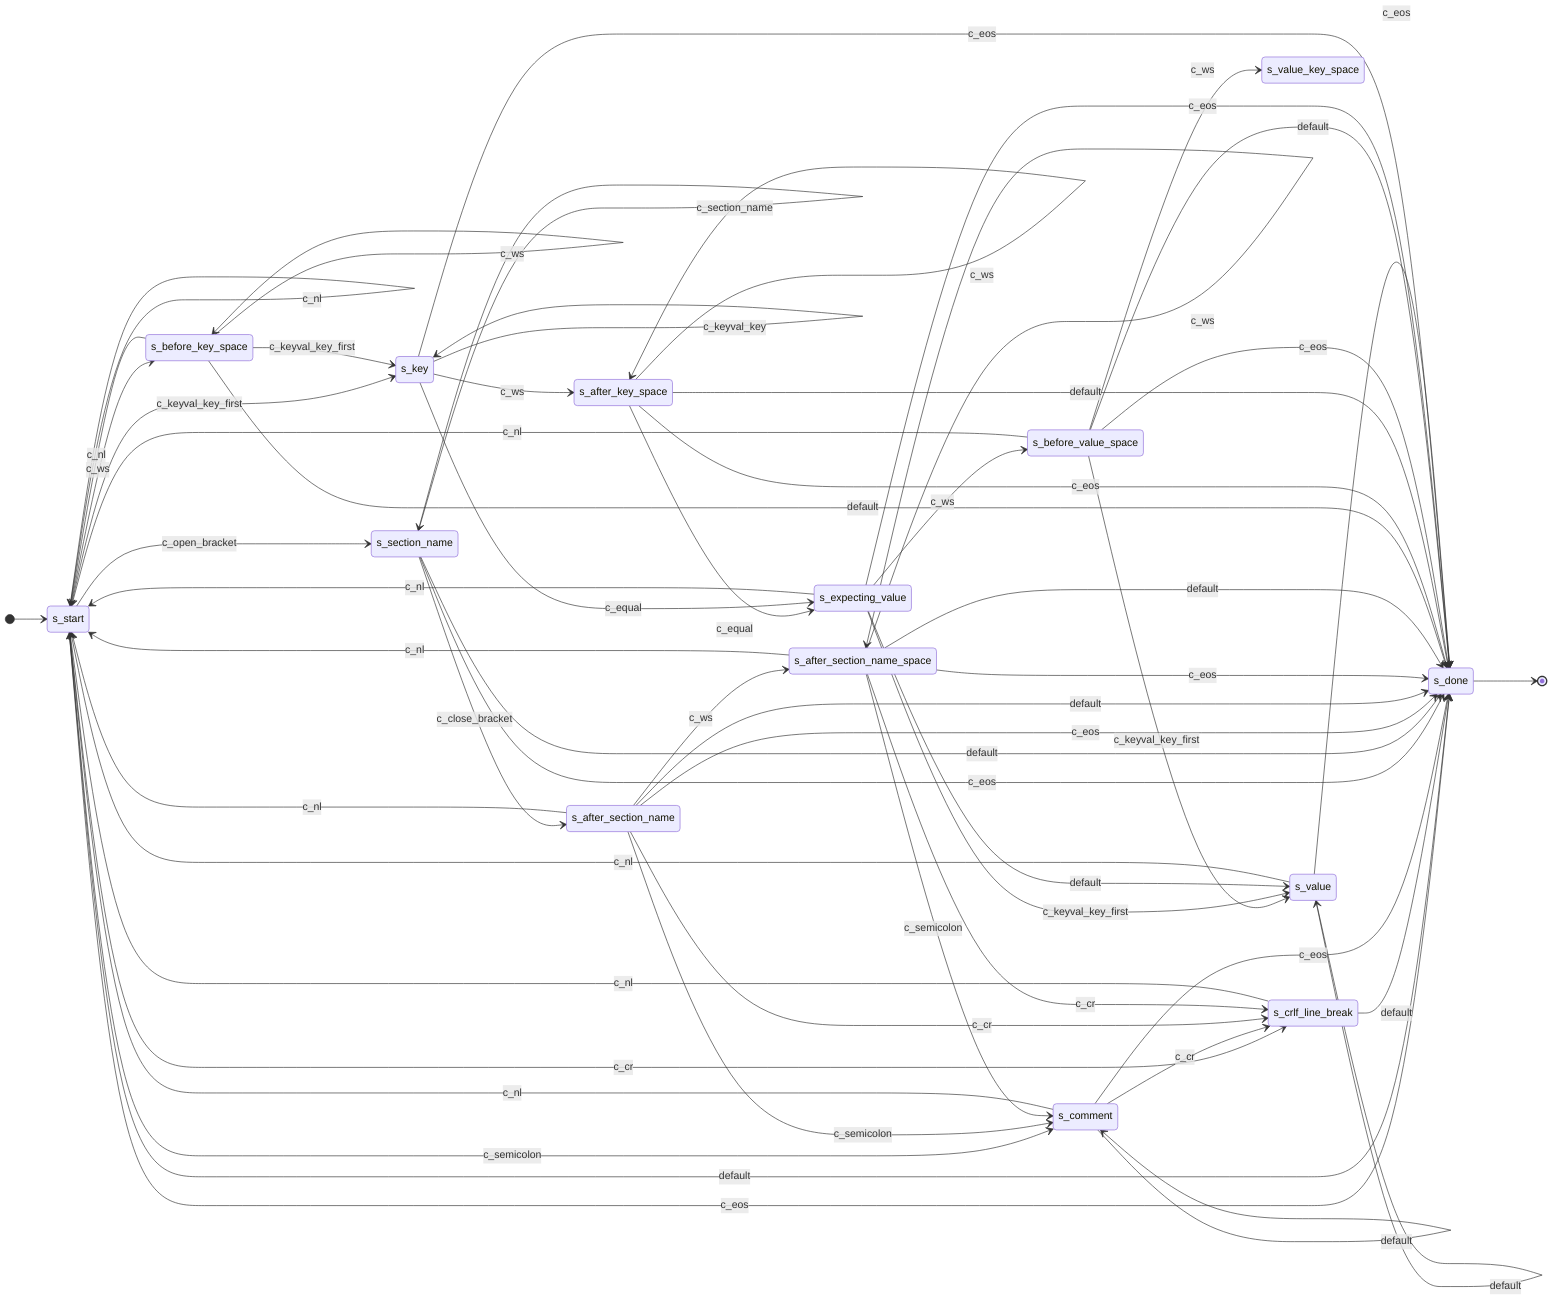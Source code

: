 stateDiagram-v2
  direction LR

  %% s_start state
  [*] --> s_start
  s_start --> s_key: c_keyval_key_first
  s_start --> s_done: c_eos
  s_start --> s_comment: c_semicolon
  s_start --> s_before_key_space: c_ws
  s_start --> s_crlf_line_break: c_cr
  s_start --> s_start: c_nl
  s_start --> s_section_name: c_open_bracket
  s_start --> s_done: default

  %% s_crlf_line_break state
  s_crlf_line_break --> s_start: c_nl
  s_crlf_line_break --> s_done: default

  %% s_comment state
  s_comment --> s_crlf_line_break: c_cr
  s_comment --> s_start: c_nl
  s_comment --> s_done: c_eos
  s_comment --> s_comment: default

  %% s_section_name state
  s_section_name --> s_section_name: c_section_name
  s_section_name --> s_after_section_name: c_close_bracket
  s_section_name --> s_done: c_eos
  s_section_name --> s_done: default

  %% s_after_section_name state
  s_after_section_name --> s_after_section_name_space: c_ws
  s_after_section_name --> s_comment: c_semicolon
  s_after_section_name --> s_crlf_line_break: c_cr
  s_after_section_name --> s_start: c_nl
  s_after_section_name --> s_done: c_eos
  s_after_section_name --> s_done: default

  %% s_after_section_name_space state
  s_after_section_name_space --> s_after_section_name_space: c_ws
  s_after_section_name_space --> s_comment: c_semicolon
  s_after_section_name_space --> s_crlf_line_break: c_cr
  s_after_section_name_space --> s_start: c_nl
  s_after_section_name_space --> s_done: c_eos
  s_after_section_name_space --> s_done: default

  %% s_before_key_space state
  s_before_key_space --> s_before_key_space: c_ws
  s_before_key_space --> s_start: c_nl
  s_before_key_space --> s_key: c_keyval_key_first
  s_before_key_space --> s_done: default

  %% s_after_key_space state
  s_after_key_space --> s_after_key_space: c_ws
  s_after_key_space --> s_expecting_value: c_equal
  s_after_key_space --> s_done: c_eos
  s_after_key_space --> s_done: default

  %% s_before_value_space state
  s_before_value_space --> s_value_key_space: c_ws
  s_before_value_space --> s_start: c_nl
  s_before_value_space --> s_value: c_keyval_key_first
  s_before_value_space --> s_done: c_eos
  s_before_value_space --> s_done: default

  %% s_expecting_value state
  s_expecting_value --> s_before_value_space: c_ws
  s_expecting_value --> s_done: c_eos
  s_expecting_value --> s_start: c_nl
  s_expecting_value --> s_value: c_keyval_key_first
  s_expecting_value --> s_value: default

  %% s_key state
  s_key --> s_key: c_keyval_key
  s_key --> s_expecting_value: c_equal
  s_key --> s_done: c_eos
  s_key --> s_after_key_space: c_ws

  %% s_value state
  s_value --> s_start: c_nl
  s_value --> s_done: c_eos
  s_value --> s_value: default

  %% s_done state
  s_done --> [*]